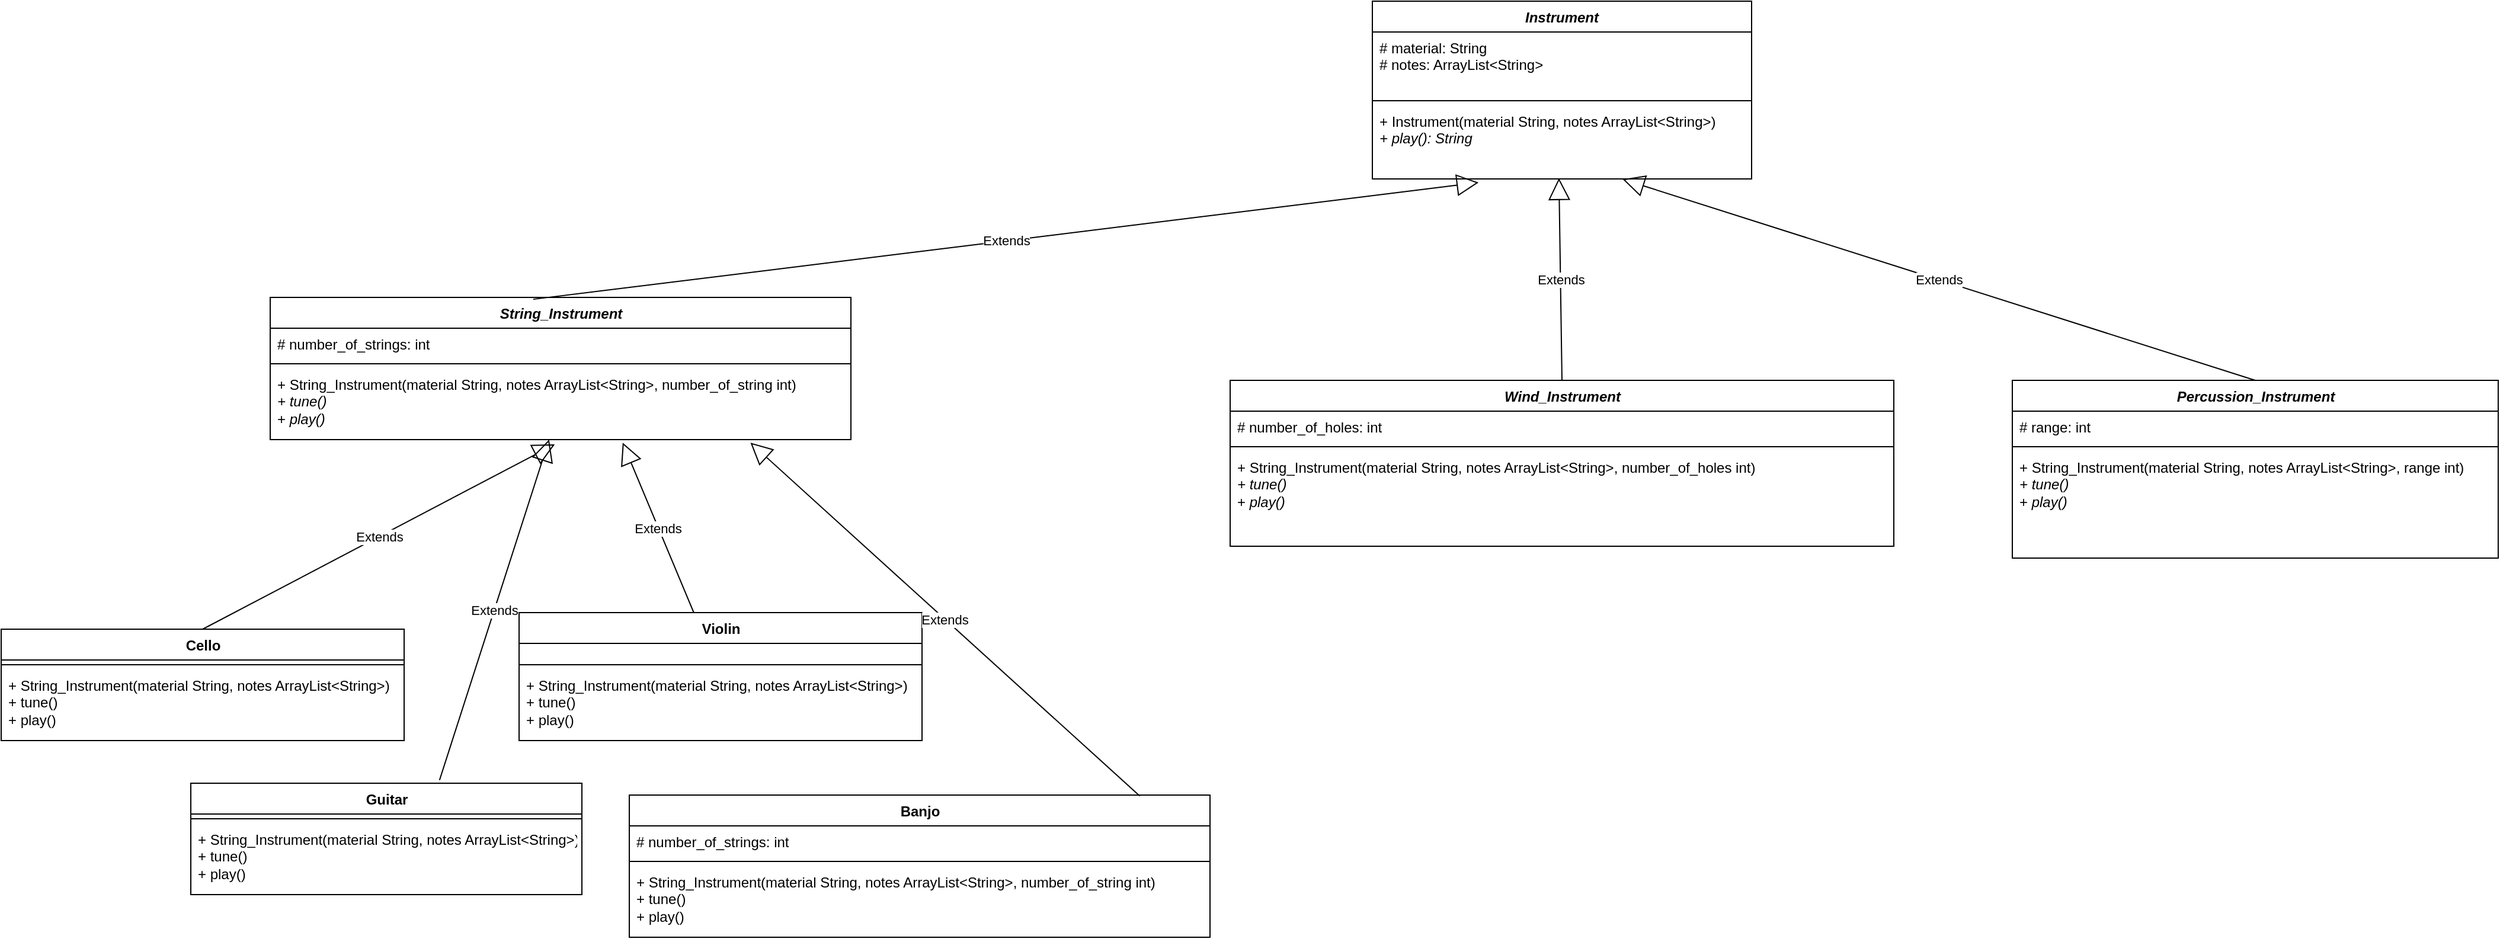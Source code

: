 <mxfile>
    <diagram id="OqCNemMIUqIuWi3cAAaL" name="Página-1">
        <mxGraphModel dx="2484" dy="575" grid="1" gridSize="10" guides="1" tooltips="1" connect="1" arrows="1" fold="1" page="1" pageScale="1" pageWidth="827" pageHeight="1169" math="0" shadow="0">
            <root>
                <mxCell id="0"/>
                <mxCell id="1" parent="0"/>
                <mxCell id="2" value="Instrument" style="swimlane;fontStyle=3;align=center;verticalAlign=top;childLayout=stackLayout;horizontal=1;startSize=26;horizontalStack=0;resizeParent=1;resizeParentMax=0;resizeLast=0;collapsible=1;marginBottom=0;" vertex="1" parent="1">
                    <mxGeometry x="330" y="220" width="320" height="150" as="geometry"/>
                </mxCell>
                <mxCell id="3" value="# material: String&#10;# notes: ArrayList&lt;String&gt;" style="text;strokeColor=none;fillColor=none;align=left;verticalAlign=top;spacingLeft=4;spacingRight=4;overflow=hidden;rotatable=0;points=[[0,0.5],[1,0.5]];portConstraint=eastwest;" vertex="1" parent="2">
                    <mxGeometry y="26" width="320" height="54" as="geometry"/>
                </mxCell>
                <mxCell id="4" value="" style="line;strokeWidth=1;fillColor=none;align=left;verticalAlign=middle;spacingTop=-1;spacingLeft=3;spacingRight=3;rotatable=0;labelPosition=right;points=[];portConstraint=eastwest;strokeColor=inherit;" vertex="1" parent="2">
                    <mxGeometry y="80" width="320" height="8" as="geometry"/>
                </mxCell>
                <mxCell id="5" value="&lt;span style=&quot;font-style: normal;&quot;&gt;+ Instrument(material String, notes ArrayList&amp;lt;String&amp;gt;)&lt;/span&gt;&lt;br&gt;+ play(): String" style="text;strokeColor=none;fillColor=none;align=left;verticalAlign=top;spacingLeft=4;spacingRight=4;overflow=hidden;rotatable=0;points=[[0,0.5],[1,0.5]];portConstraint=eastwest;fontStyle=2;html=1;" vertex="1" parent="2">
                    <mxGeometry y="88" width="320" height="62" as="geometry"/>
                </mxCell>
                <mxCell id="6" value="&lt;i&gt;String_Instrument&lt;/i&gt;" style="swimlane;fontStyle=1;align=center;verticalAlign=top;childLayout=stackLayout;horizontal=1;startSize=26;horizontalStack=0;resizeParent=1;resizeParentMax=0;resizeLast=0;collapsible=1;marginBottom=0;html=1;" vertex="1" parent="1">
                    <mxGeometry x="-600" y="470" width="490" height="120" as="geometry"/>
                </mxCell>
                <mxCell id="7" value="# number_of_strings: int" style="text;strokeColor=none;fillColor=none;align=left;verticalAlign=top;spacingLeft=4;spacingRight=4;overflow=hidden;rotatable=0;points=[[0,0.5],[1,0.5]];portConstraint=eastwest;html=1;" vertex="1" parent="6">
                    <mxGeometry y="26" width="490" height="26" as="geometry"/>
                </mxCell>
                <mxCell id="8" value="" style="line;strokeWidth=1;fillColor=none;align=left;verticalAlign=middle;spacingTop=-1;spacingLeft=3;spacingRight=3;rotatable=0;labelPosition=right;points=[];portConstraint=eastwest;strokeColor=inherit;html=1;" vertex="1" parent="6">
                    <mxGeometry y="52" width="490" height="8" as="geometry"/>
                </mxCell>
                <mxCell id="9" value="+ String_Instrument(material String, notes ArrayList&amp;lt;String&amp;gt;, number_of_string int)&lt;br&gt;&lt;i&gt;+ tune()&lt;/i&gt;&lt;br&gt;+ &lt;i&gt;play()&lt;/i&gt;" style="text;strokeColor=none;fillColor=none;align=left;verticalAlign=top;spacingLeft=4;spacingRight=4;overflow=hidden;rotatable=0;points=[[0,0.5],[1,0.5]];portConstraint=eastwest;html=1;" vertex="1" parent="6">
                    <mxGeometry y="60" width="490" height="60" as="geometry"/>
                </mxCell>
                <mxCell id="10" value="&lt;i&gt;Wind_Instrument&lt;/i&gt;" style="swimlane;fontStyle=1;align=center;verticalAlign=top;childLayout=stackLayout;horizontal=1;startSize=26;horizontalStack=0;resizeParent=1;resizeParentMax=0;resizeLast=0;collapsible=1;marginBottom=0;html=1;" vertex="1" parent="1">
                    <mxGeometry x="210" y="540" width="560" height="140" as="geometry"/>
                </mxCell>
                <mxCell id="11" value="# number_of_holes: int" style="text;strokeColor=none;fillColor=none;align=left;verticalAlign=top;spacingLeft=4;spacingRight=4;overflow=hidden;rotatable=0;points=[[0,0.5],[1,0.5]];portConstraint=eastwest;html=1;" vertex="1" parent="10">
                    <mxGeometry y="26" width="560" height="26" as="geometry"/>
                </mxCell>
                <mxCell id="12" value="" style="line;strokeWidth=1;fillColor=none;align=left;verticalAlign=middle;spacingTop=-1;spacingLeft=3;spacingRight=3;rotatable=0;labelPosition=right;points=[];portConstraint=eastwest;strokeColor=inherit;html=1;" vertex="1" parent="10">
                    <mxGeometry y="52" width="560" height="8" as="geometry"/>
                </mxCell>
                <mxCell id="13" value="+ String_Instrument(material String, notes ArrayList&amp;lt;String&amp;gt;, number_of_holes int)&lt;br&gt;&lt;i&gt;+ tune()&lt;/i&gt;&lt;br&gt;+&amp;nbsp;&lt;i&gt;play()&lt;/i&gt;" style="text;strokeColor=none;fillColor=none;align=left;verticalAlign=top;spacingLeft=4;spacingRight=4;overflow=hidden;rotatable=0;points=[[0,0.5],[1,0.5]];portConstraint=eastwest;html=1;" vertex="1" parent="10">
                    <mxGeometry y="60" width="560" height="80" as="geometry"/>
                </mxCell>
                <mxCell id="14" value="&lt;i&gt;Percussion_Instrument&lt;/i&gt;" style="swimlane;fontStyle=1;align=center;verticalAlign=top;childLayout=stackLayout;horizontal=1;startSize=26;horizontalStack=0;resizeParent=1;resizeParentMax=0;resizeLast=0;collapsible=1;marginBottom=0;html=1;" vertex="1" parent="1">
                    <mxGeometry x="870" y="540" width="410" height="150" as="geometry"/>
                </mxCell>
                <mxCell id="15" value="# range: int" style="text;strokeColor=none;fillColor=none;align=left;verticalAlign=top;spacingLeft=4;spacingRight=4;overflow=hidden;rotatable=0;points=[[0,0.5],[1,0.5]];portConstraint=eastwest;html=1;" vertex="1" parent="14">
                    <mxGeometry y="26" width="410" height="26" as="geometry"/>
                </mxCell>
                <mxCell id="16" value="" style="line;strokeWidth=1;fillColor=none;align=left;verticalAlign=middle;spacingTop=-1;spacingLeft=3;spacingRight=3;rotatable=0;labelPosition=right;points=[];portConstraint=eastwest;strokeColor=inherit;html=1;" vertex="1" parent="14">
                    <mxGeometry y="52" width="410" height="8" as="geometry"/>
                </mxCell>
                <mxCell id="17" value="+ String_Instrument(material String, notes ArrayList&amp;lt;String&amp;gt;, range int)&lt;br&gt;&lt;i&gt;+ tune()&lt;/i&gt;&lt;br&gt;+&amp;nbsp;&lt;i&gt;play()&lt;/i&gt;" style="text;strokeColor=none;fillColor=none;align=left;verticalAlign=top;spacingLeft=4;spacingRight=4;overflow=hidden;rotatable=0;points=[[0,0.5],[1,0.5]];portConstraint=eastwest;html=1;" vertex="1" parent="14">
                    <mxGeometry y="60" width="410" height="90" as="geometry"/>
                </mxCell>
                <mxCell id="18" value="Extends" style="endArrow=block;endSize=16;endFill=0;html=1;exitX=0.453;exitY=0.013;exitDx=0;exitDy=0;exitPerimeter=0;entryX=0.28;entryY=1.049;entryDx=0;entryDy=0;entryPerimeter=0;" edge="1" parent="1" source="6" target="5">
                    <mxGeometry width="160" relative="1" as="geometry">
                        <mxPoint x="-80" y="560" as="sourcePoint"/>
                        <mxPoint x="80" y="560" as="targetPoint"/>
                    </mxGeometry>
                </mxCell>
                <mxCell id="19" value="Extends" style="endArrow=block;endSize=16;endFill=0;html=1;exitX=0.5;exitY=0;exitDx=0;exitDy=0;entryX=0.492;entryY=0.989;entryDx=0;entryDy=0;entryPerimeter=0;" edge="1" parent="1" source="10" target="5">
                    <mxGeometry width="160" relative="1" as="geometry">
                        <mxPoint x="440" y="440" as="sourcePoint"/>
                        <mxPoint x="600" y="440" as="targetPoint"/>
                    </mxGeometry>
                </mxCell>
                <mxCell id="20" value="Extends" style="endArrow=block;endSize=16;endFill=0;html=1;exitX=0.5;exitY=0;exitDx=0;exitDy=0;entryX=0.66;entryY=1.004;entryDx=0;entryDy=0;entryPerimeter=0;" edge="1" parent="1" source="14" target="5">
                    <mxGeometry width="160" relative="1" as="geometry">
                        <mxPoint x="800" y="440" as="sourcePoint"/>
                        <mxPoint x="960" y="440" as="targetPoint"/>
                    </mxGeometry>
                </mxCell>
                <mxCell id="21" value="Cello" style="swimlane;fontStyle=1;align=center;verticalAlign=top;childLayout=stackLayout;horizontal=1;startSize=26;horizontalStack=0;resizeParent=1;resizeParentMax=0;resizeLast=0;collapsible=1;marginBottom=0;html=1;" vertex="1" parent="1">
                    <mxGeometry x="-827" y="750" width="340" height="94" as="geometry"/>
                </mxCell>
                <mxCell id="23" value="" style="line;strokeWidth=1;fillColor=none;align=left;verticalAlign=middle;spacingTop=-1;spacingLeft=3;spacingRight=3;rotatable=0;labelPosition=right;points=[];portConstraint=eastwest;strokeColor=inherit;html=1;" vertex="1" parent="21">
                    <mxGeometry y="26" width="340" height="8" as="geometry"/>
                </mxCell>
                <mxCell id="24" value="+ String_Instrument(material String, notes ArrayList&amp;lt;String&amp;gt;)&lt;br&gt;+ tune()&lt;br&gt;+ play()" style="text;strokeColor=none;fillColor=none;align=left;verticalAlign=top;spacingLeft=4;spacingRight=4;overflow=hidden;rotatable=0;points=[[0,0.5],[1,0.5]];portConstraint=eastwest;html=1;" vertex="1" parent="21">
                    <mxGeometry y="34" width="340" height="60" as="geometry"/>
                </mxCell>
                <mxCell id="25" value="Violin&lt;span style=&quot;color: rgba(0, 0, 0, 0); font-family: monospace; font-size: 0px; font-weight: 400; text-align: start;&quot;&gt;%3CmxGraphModel%3E%3Croot%3E%3CmxCell%20id%3D%220%22%2F%3E%3CmxCell%20id%3D%221%22%20parent%3D%220%22%2F%3E%3CmxCell%20id%3D%222%22%20value%3D%22Cello%22%20style%3D%22swimlane%3BfontStyle%3D1%3Balign%3Dcenter%3BverticalAlign%3Dtop%3BchildLayout%3DstackLayout%3Bhorizontal%3D1%3BstartSize%3D26%3BhorizontalStack%3D0%3BresizeParent%3D1%3BresizeParentMax%3D0%3BresizeLast%3D0%3Bcollapsible%3D1%3BmarginBottom%3D0%3Bhtml%3D1%3B%22%20vertex%3D%221%22%20parent%3D%221%22%3E%3CmxGeometry%20x%3D%22-730%22%20y%3D%22740%22%20width%3D%22490%22%20height%3D%22120%22%20as%3D%22geometry%22%2F%3E%3C%2FmxCell%3E%3CmxCell%20id%3D%223%22%20value%3D%22%23%20number_of_strings%3A%20int%22%20style%3D%22text%3BstrokeColor%3Dnone%3BfillColor%3Dnone%3Balign%3Dleft%3BverticalAlign%3Dtop%3BspacingLeft%3D4%3BspacingRight%3D4%3Boverflow%3Dhidden%3Brotatable%3D0%3Bpoints%3D%5B%5B0%2C0.5%5D%2C%5B1%2C0.5%5D%5D%3BportConstraint%3Deastwest%3Bhtml%3D1%3B%22%20vertex%3D%221%22%20parent%3D%222%22%3E%3CmxGeometry%20y%3D%2226%22%20width%3D%22490%22%20height%3D%2226%22%20as%3D%22geometry%22%2F%3E%3C%2FmxCell%3E%3CmxCell%20id%3D%224%22%20value%3D%22%22%20style%3D%22line%3BstrokeWidth%3D1%3BfillColor%3Dnone%3Balign%3Dleft%3BverticalAlign%3Dmiddle%3BspacingTop%3D-1%3BspacingLeft%3D3%3BspacingRight%3D3%3Brotatable%3D0%3BlabelPosition%3Dright%3Bpoints%3D%5B%5D%3BportConstraint%3Deastwest%3BstrokeColor%3Dinherit%3Bhtml%3D1%3B%22%20vertex%3D%221%22%20parent%3D%222%22%3E%3CmxGeometry%20y%3D%2252%22%20width%3D%22490%22%20height%3D%228%22%20as%3D%22geometry%22%2F%3E%3C%2FmxCell%3E%3CmxCell%20id%3D%225%22%20value%3D%22%2B%20String_Instrument(material%20String%2C%20notes%20ArrayList%26amp%3Blt%3BString%26amp%3Bgt%3B%2C%20number_of_string%20int)%26lt%3Bbr%26gt%3B%2B%20tune()%26lt%3Bbr%26gt%3B%2B%20play()%22%20style%3D%22text%3BstrokeColor%3Dnone%3BfillColor%3Dnone%3Balign%3Dleft%3BverticalAlign%3Dtop%3BspacingLeft%3D4%3BspacingRight%3D4%3Boverflow%3Dhidden%3Brotatable%3D0%3Bpoints%3D%5B%5B0%2C0.5%5D%2C%5B1%2C0.5%5D%5D%3BportConstraint%3Deastwest%3Bhtml%3D1%3B%22%20vertex%3D%221%22%20parent%3D%222%22%3E%3CmxGeometry%20y%3D%2260%22%20width%3D%22490%22%20height%3D%2260%22%20as%3D%22geometry%22%2F%3E%3C%2FmxCell%3E%3C%2Froot%3E%3C%2FmxGraphModel%3E&lt;/span&gt;" style="swimlane;fontStyle=1;align=center;verticalAlign=top;childLayout=stackLayout;horizontal=1;startSize=26;horizontalStack=0;resizeParent=1;resizeParentMax=0;resizeLast=0;collapsible=1;marginBottom=0;html=1;" vertex="1" parent="1">
                    <mxGeometry x="-390" y="736" width="340" height="108" as="geometry"/>
                </mxCell>
                <mxCell id="26" value="&lt;br&gt;" style="text;strokeColor=none;fillColor=none;align=left;verticalAlign=top;spacingLeft=4;spacingRight=4;overflow=hidden;rotatable=0;points=[[0,0.5],[1,0.5]];portConstraint=eastwest;html=1;" vertex="1" parent="25">
                    <mxGeometry y="26" width="340" height="14" as="geometry"/>
                </mxCell>
                <mxCell id="27" value="" style="line;strokeWidth=1;fillColor=none;align=left;verticalAlign=middle;spacingTop=-1;spacingLeft=3;spacingRight=3;rotatable=0;labelPosition=right;points=[];portConstraint=eastwest;strokeColor=inherit;html=1;" vertex="1" parent="25">
                    <mxGeometry y="40" width="340" height="8" as="geometry"/>
                </mxCell>
                <mxCell id="28" value="+ String_Instrument(material String, notes ArrayList&amp;lt;String&amp;gt;)&lt;br&gt;+ tune()&lt;br&gt;+ play()" style="text;strokeColor=none;fillColor=none;align=left;verticalAlign=top;spacingLeft=4;spacingRight=4;overflow=hidden;rotatable=0;points=[[0,0.5],[1,0.5]];portConstraint=eastwest;html=1;" vertex="1" parent="25">
                    <mxGeometry y="48" width="340" height="60" as="geometry"/>
                </mxCell>
                <mxCell id="29" value="Guitar" style="swimlane;fontStyle=1;align=center;verticalAlign=top;childLayout=stackLayout;horizontal=1;startSize=26;horizontalStack=0;resizeParent=1;resizeParentMax=0;resizeLast=0;collapsible=1;marginBottom=0;html=1;" vertex="1" parent="1">
                    <mxGeometry x="-667" y="880" width="330" height="94" as="geometry"/>
                </mxCell>
                <mxCell id="31" value="" style="line;strokeWidth=1;fillColor=none;align=left;verticalAlign=middle;spacingTop=-1;spacingLeft=3;spacingRight=3;rotatable=0;labelPosition=right;points=[];portConstraint=eastwest;strokeColor=inherit;html=1;" vertex="1" parent="29">
                    <mxGeometry y="26" width="330" height="8" as="geometry"/>
                </mxCell>
                <mxCell id="32" value="+ String_Instrument(material String, notes ArrayList&amp;lt;String&amp;gt;)&lt;br&gt;+ tune()&lt;br&gt;+ play()" style="text;strokeColor=none;fillColor=none;align=left;verticalAlign=top;spacingLeft=4;spacingRight=4;overflow=hidden;rotatable=0;points=[[0,0.5],[1,0.5]];portConstraint=eastwest;html=1;" vertex="1" parent="29">
                    <mxGeometry y="34" width="330" height="60" as="geometry"/>
                </mxCell>
                <mxCell id="33" value="Banjo" style="swimlane;fontStyle=1;align=center;verticalAlign=top;childLayout=stackLayout;horizontal=1;startSize=26;horizontalStack=0;resizeParent=1;resizeParentMax=0;resizeLast=0;collapsible=1;marginBottom=0;html=1;" vertex="1" parent="1">
                    <mxGeometry x="-297" y="890" width="490" height="120" as="geometry"/>
                </mxCell>
                <mxCell id="34" value="# number_of_strings: int" style="text;strokeColor=none;fillColor=none;align=left;verticalAlign=top;spacingLeft=4;spacingRight=4;overflow=hidden;rotatable=0;points=[[0,0.5],[1,0.5]];portConstraint=eastwest;html=1;" vertex="1" parent="33">
                    <mxGeometry y="26" width="490" height="26" as="geometry"/>
                </mxCell>
                <mxCell id="35" value="" style="line;strokeWidth=1;fillColor=none;align=left;verticalAlign=middle;spacingTop=-1;spacingLeft=3;spacingRight=3;rotatable=0;labelPosition=right;points=[];portConstraint=eastwest;strokeColor=inherit;html=1;" vertex="1" parent="33">
                    <mxGeometry y="52" width="490" height="8" as="geometry"/>
                </mxCell>
                <mxCell id="36" value="+ String_Instrument(material String, notes ArrayList&amp;lt;String&amp;gt;, number_of_string int)&lt;br&gt;+ tune()&lt;br&gt;+ play()" style="text;strokeColor=none;fillColor=none;align=left;verticalAlign=top;spacingLeft=4;spacingRight=4;overflow=hidden;rotatable=0;points=[[0,0.5],[1,0.5]];portConstraint=eastwest;html=1;" vertex="1" parent="33">
                    <mxGeometry y="60" width="490" height="60" as="geometry"/>
                </mxCell>
                <mxCell id="37" value="Extends" style="endArrow=block;endSize=16;endFill=0;html=1;exitX=0.5;exitY=0;exitDx=0;exitDy=0;entryX=0.49;entryY=1.067;entryDx=0;entryDy=0;entryPerimeter=0;" edge="1" parent="1" source="21" target="9">
                    <mxGeometry width="160" relative="1" as="geometry">
                        <mxPoint x="-30" y="690" as="sourcePoint"/>
                        <mxPoint x="130" y="690" as="targetPoint"/>
                    </mxGeometry>
                </mxCell>
                <mxCell id="38" value="Extends" style="endArrow=block;endSize=16;endFill=0;html=1;exitX=0.636;exitY=-0.028;exitDx=0;exitDy=0;exitPerimeter=0;" edge="1" parent="1" source="29" target="9">
                    <mxGeometry width="160" relative="1" as="geometry">
                        <mxPoint x="-30" y="690" as="sourcePoint"/>
                        <mxPoint x="130" y="690" as="targetPoint"/>
                    </mxGeometry>
                </mxCell>
                <mxCell id="39" value="Extends" style="endArrow=block;endSize=16;endFill=0;html=1;entryX=0.607;entryY=1.044;entryDx=0;entryDy=0;entryPerimeter=0;" edge="1" parent="1" source="25" target="9">
                    <mxGeometry width="160" relative="1" as="geometry">
                        <mxPoint x="-30" y="690" as="sourcePoint"/>
                        <mxPoint x="130" y="690" as="targetPoint"/>
                    </mxGeometry>
                </mxCell>
                <mxCell id="40" value="Extends" style="endArrow=block;endSize=16;endFill=0;html=1;exitX=0.879;exitY=0.006;exitDx=0;exitDy=0;exitPerimeter=0;entryX=0.827;entryY=1.044;entryDx=0;entryDy=0;entryPerimeter=0;" edge="1" parent="1" source="33" target="9">
                    <mxGeometry width="160" relative="1" as="geometry">
                        <mxPoint x="-30" y="690" as="sourcePoint"/>
                        <mxPoint x="130" y="690" as="targetPoint"/>
                    </mxGeometry>
                </mxCell>
            </root>
        </mxGraphModel>
    </diagram>
</mxfile>